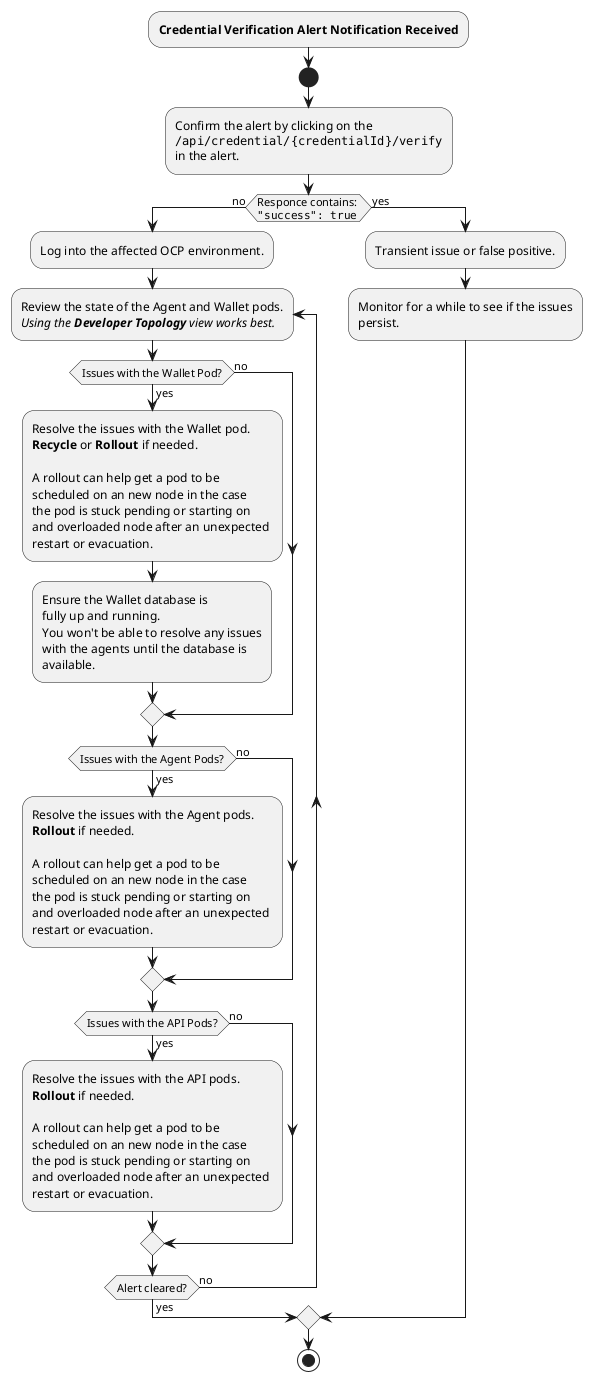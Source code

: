 @startuml

:**Credential Verification Alert Notification Received**;
start
:Confirm the alert by clicking on the 
""/api/credential/{credentialId}/verify""
in the alert.;
if (Responce contains: \n"""success": true"") then (no)
  :Log into the affected OCP environment.;
  repeat :Review the state of the Agent and Wallet pods.\n//Using the **Developer Topology** view works best.//;
    if(Issues with the Wallet Pod?) then (yes)
      :Resolve the issues with the Wallet pod.
      **Recycle** or **Rollout** if needed.

      A rollout can help get a pod to be
      scheduled on an new node in the case 
      the pod is stuck pending or starting on
      and overloaded node after an unexpected 
      restart or evacuation.;
      :Ensure the Wallet database is
      fully up and running.
      You won't be able to resolve any issues
      with the agents until the database is
      available.;
    else (no)
    endif
    if(Issues with the Agent Pods?) then (yes)
      :Resolve the issues with the Agent pods.
      **Rollout** if needed.
      
      A rollout can help get a pod to be
      scheduled on an new node in the case 
      the pod is stuck pending or starting on
      and overloaded node after an unexpected 
      restart or evacuation.;
    else (no)
    endif
    if(Issues with the API Pods?) then (yes)
      :Resolve the issues with the API pods.
      **Rollout** if needed.
      
      A rollout can help get a pod to be
      scheduled on an new node in the case 
      the pod is stuck pending or starting on
      and overloaded node after an unexpected 
      restart or evacuation.;
    else (no)
    endif
  repeat while (Alert cleared?) is (no) not (yes)
else (yes)
    :Transient issue or false positive.;
    :Monitor for a while to see if the issues
    persist.;
endif
stop
@enduml
